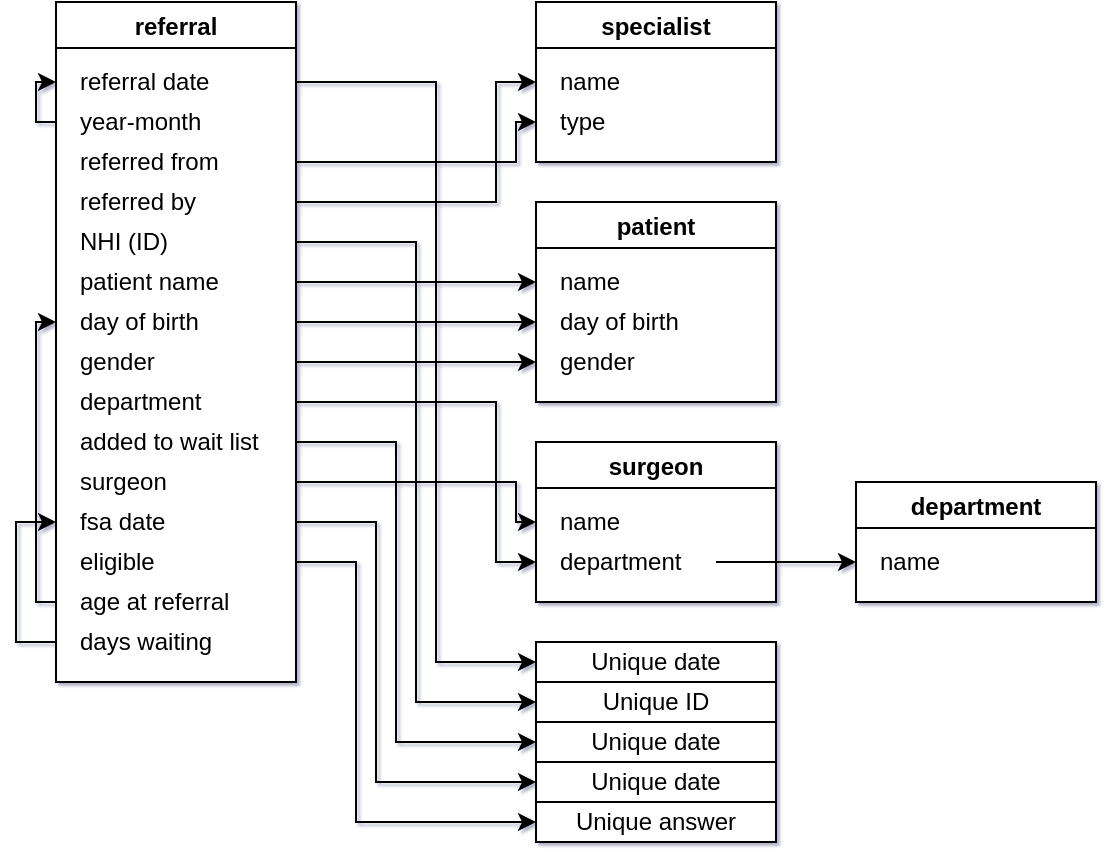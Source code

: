 <mxfile version="17.2.5" type="github"><diagram id="R2lEEEUBdFMjLlhIrx00" name="Page-1"><mxGraphModel dx="981" dy="519" grid="1" gridSize="10" guides="1" tooltips="1" connect="1" arrows="1" fold="1" page="1" pageScale="1" pageWidth="850" pageHeight="1100" background="none" math="0" shadow="1" extFonts="Permanent Marker^https://fonts.googleapis.com/css?family=Permanent+Marker"><root><mxCell id="0"/><mxCell id="1" parent="0"/><mxCell id="mphKlIT6Odn-34TM96RO-16" value="referral" style="swimlane;gradientColor=none;strokeColor=default;fillColor=default;swimlaneFillColor=default;" vertex="1" parent="1"><mxGeometry x="40" y="40" width="120" height="340" as="geometry"/></mxCell><mxCell id="mphKlIT6Odn-34TM96RO-17" value="referral date" style="text;html=1;align=left;verticalAlign=middle;resizable=0;points=[];autosize=1;strokeColor=none;fillColor=none;" vertex="1" parent="mphKlIT6Odn-34TM96RO-16"><mxGeometry x="10" y="30" width="80" height="20" as="geometry"/></mxCell><mxCell id="mphKlIT6Odn-34TM96RO-18" value="&lt;div align=&quot;left&quot;&gt;referred by&lt;/div&gt;" style="text;html=1;align=left;verticalAlign=middle;resizable=0;points=[];autosize=1;strokeColor=none;fillColor=none;" vertex="1" parent="mphKlIT6Odn-34TM96RO-16"><mxGeometry x="10" y="90" width="70" height="20" as="geometry"/></mxCell><mxCell id="mphKlIT6Odn-34TM96RO-19" value="NHI (ID)" style="text;html=1;align=left;verticalAlign=middle;resizable=0;points=[];autosize=1;strokeColor=none;fillColor=none;" vertex="1" parent="mphKlIT6Odn-34TM96RO-16"><mxGeometry x="10" y="110" width="60" height="20" as="geometry"/></mxCell><mxCell id="mphKlIT6Odn-34TM96RO-21" value="year-month" style="text;html=1;align=left;verticalAlign=middle;resizable=0;points=[];autosize=1;strokeColor=none;fillColor=none;" vertex="1" parent="mphKlIT6Odn-34TM96RO-16"><mxGeometry x="10" y="50" width="80" height="20" as="geometry"/></mxCell><mxCell id="mphKlIT6Odn-34TM96RO-22" value="&lt;div align=&quot;left&quot;&gt;referred from&lt;br&gt;&lt;/div&gt;" style="text;html=1;align=left;verticalAlign=middle;resizable=0;points=[];autosize=1;strokeColor=none;fillColor=none;" vertex="1" parent="mphKlIT6Odn-34TM96RO-16"><mxGeometry x="10" y="70" width="90" height="20" as="geometry"/></mxCell><mxCell id="mphKlIT6Odn-34TM96RO-23" value="&lt;div&gt;patient name&lt;/div&gt;" style="text;html=1;align=left;verticalAlign=middle;resizable=0;points=[];autosize=1;strokeColor=none;fillColor=none;" vertex="1" parent="mphKlIT6Odn-34TM96RO-16"><mxGeometry x="10" y="130" width="90" height="20" as="geometry"/></mxCell><mxCell id="mphKlIT6Odn-34TM96RO-24" value="day of birth" style="text;html=1;align=left;verticalAlign=middle;resizable=0;points=[];autosize=1;strokeColor=none;fillColor=none;" vertex="1" parent="mphKlIT6Odn-34TM96RO-16"><mxGeometry x="10" y="150" width="70" height="20" as="geometry"/></mxCell><mxCell id="mphKlIT6Odn-34TM96RO-25" value="gender" style="text;html=1;align=left;verticalAlign=middle;resizable=0;points=[];autosize=1;strokeColor=none;fillColor=none;" vertex="1" parent="mphKlIT6Odn-34TM96RO-16"><mxGeometry x="10" y="170" width="50" height="20" as="geometry"/></mxCell><mxCell id="mphKlIT6Odn-34TM96RO-26" value="department" style="text;html=1;align=left;verticalAlign=middle;resizable=0;points=[];autosize=1;strokeColor=none;fillColor=none;" vertex="1" parent="mphKlIT6Odn-34TM96RO-16"><mxGeometry x="10" y="190" width="80" height="20" as="geometry"/></mxCell><mxCell id="mphKlIT6Odn-34TM96RO-27" value="added to wait list" style="text;html=1;align=left;verticalAlign=middle;resizable=0;points=[];autosize=1;strokeColor=none;fillColor=none;" vertex="1" parent="mphKlIT6Odn-34TM96RO-16"><mxGeometry x="10" y="210" width="110" height="20" as="geometry"/></mxCell><mxCell id="mphKlIT6Odn-34TM96RO-28" value="surgeon" style="text;html=1;align=left;verticalAlign=middle;resizable=0;points=[];autosize=1;strokeColor=none;fillColor=none;" vertex="1" parent="mphKlIT6Odn-34TM96RO-16"><mxGeometry x="10" y="230" width="60" height="20" as="geometry"/></mxCell><mxCell id="mphKlIT6Odn-34TM96RO-29" value="fsa date" style="text;html=1;align=left;verticalAlign=middle;resizable=0;points=[];autosize=1;strokeColor=none;fillColor=none;" vertex="1" parent="mphKlIT6Odn-34TM96RO-16"><mxGeometry x="10" y="250" width="60" height="20" as="geometry"/></mxCell><mxCell id="mphKlIT6Odn-34TM96RO-30" value="eligible" style="text;html=1;align=left;verticalAlign=middle;resizable=0;points=[];autosize=1;strokeColor=none;fillColor=none;" vertex="1" parent="mphKlIT6Odn-34TM96RO-16"><mxGeometry x="10" y="270" width="60" height="20" as="geometry"/></mxCell><mxCell id="mphKlIT6Odn-34TM96RO-97" value="age at referral" style="text;html=1;align=left;verticalAlign=middle;resizable=0;points=[];autosize=1;strokeColor=none;fillColor=none;" vertex="1" parent="mphKlIT6Odn-34TM96RO-16"><mxGeometry x="10" y="290" width="90" height="20" as="geometry"/></mxCell><mxCell id="mphKlIT6Odn-34TM96RO-99" value="days waiting" style="text;html=1;align=left;verticalAlign=middle;resizable=0;points=[];autosize=1;strokeColor=none;fillColor=none;" vertex="1" parent="mphKlIT6Odn-34TM96RO-16"><mxGeometry x="10" y="310" width="80" height="20" as="geometry"/></mxCell><mxCell id="mphKlIT6Odn-34TM96RO-31" value="specialist" style="swimlane;swimlaneFillColor=default;" vertex="1" parent="1"><mxGeometry x="280" y="40" width="120" height="80" as="geometry"/></mxCell><mxCell id="mphKlIT6Odn-34TM96RO-32" value="name" style="text;html=1;align=left;verticalAlign=middle;resizable=0;points=[];autosize=1;strokeColor=none;fillColor=none;" vertex="1" parent="mphKlIT6Odn-34TM96RO-31"><mxGeometry x="10" y="30" width="50" height="20" as="geometry"/></mxCell><mxCell id="mphKlIT6Odn-34TM96RO-35" value="type" style="text;html=1;align=left;verticalAlign=middle;resizable=0;points=[];autosize=1;strokeColor=none;fillColor=none;" vertex="1" parent="mphKlIT6Odn-34TM96RO-31"><mxGeometry x="10" y="50" width="40" height="20" as="geometry"/></mxCell><mxCell id="mphKlIT6Odn-34TM96RO-59" value="surgeon" style="swimlane;swimlaneFillColor=default;" vertex="1" parent="1"><mxGeometry x="280" y="260" width="120" height="80" as="geometry"/></mxCell><mxCell id="mphKlIT6Odn-34TM96RO-60" value="name" style="text;html=1;align=left;verticalAlign=middle;resizable=0;points=[];autosize=1;strokeColor=none;fillColor=none;" vertex="1" parent="mphKlIT6Odn-34TM96RO-59"><mxGeometry x="10" y="30" width="50" height="20" as="geometry"/></mxCell><mxCell id="mphKlIT6Odn-34TM96RO-61" value="department" style="text;html=1;align=left;verticalAlign=middle;resizable=0;points=[];autosize=1;strokeColor=none;fillColor=none;" vertex="1" parent="mphKlIT6Odn-34TM96RO-59"><mxGeometry x="10" y="50" width="80" height="20" as="geometry"/></mxCell><mxCell id="mphKlIT6Odn-34TM96RO-65" value="patient" style="swimlane;swimlaneFillColor=default;" vertex="1" parent="1"><mxGeometry x="280" y="140" width="120" height="100" as="geometry"/></mxCell><mxCell id="mphKlIT6Odn-34TM96RO-66" value="name" style="text;html=1;align=left;verticalAlign=middle;resizable=0;points=[];autosize=1;strokeColor=none;fillColor=none;" vertex="1" parent="mphKlIT6Odn-34TM96RO-65"><mxGeometry x="10" y="30" width="50" height="20" as="geometry"/></mxCell><mxCell id="mphKlIT6Odn-34TM96RO-69" value="day of birth" style="text;html=1;align=left;verticalAlign=middle;resizable=0;points=[];autosize=1;strokeColor=none;fillColor=none;" vertex="1" parent="mphKlIT6Odn-34TM96RO-65"><mxGeometry x="10" y="50" width="70" height="20" as="geometry"/></mxCell><mxCell id="mphKlIT6Odn-34TM96RO-70" value="gender" style="text;html=1;align=left;verticalAlign=middle;resizable=0;points=[];autosize=1;strokeColor=none;fillColor=none;" vertex="1" parent="mphKlIT6Odn-34TM96RO-65"><mxGeometry x="10" y="70" width="50" height="20" as="geometry"/></mxCell><mxCell id="mphKlIT6Odn-34TM96RO-81" style="edgeStyle=orthogonalEdgeStyle;rounded=0;orthogonalLoop=1;jettySize=auto;html=1;entryX=0;entryY=0.75;entryDx=0;entryDy=0;" edge="1" parent="1" target="mphKlIT6Odn-34TM96RO-31"><mxGeometry relative="1" as="geometry"><mxPoint x="160" y="120" as="sourcePoint"/><Array as="points"><mxPoint x="270" y="120"/><mxPoint x="270" y="100"/></Array></mxGeometry></mxCell><mxCell id="mphKlIT6Odn-34TM96RO-82" style="edgeStyle=orthogonalEdgeStyle;rounded=0;orthogonalLoop=1;jettySize=auto;html=1;entryX=0;entryY=0.5;entryDx=0;entryDy=0;" edge="1" parent="1" target="mphKlIT6Odn-34TM96RO-31"><mxGeometry relative="1" as="geometry"><mxPoint x="160" y="140" as="sourcePoint"/><Array as="points"><mxPoint x="260" y="140"/><mxPoint x="260" y="80"/></Array></mxGeometry></mxCell><mxCell id="mphKlIT6Odn-34TM96RO-83" style="edgeStyle=orthogonalEdgeStyle;rounded=0;orthogonalLoop=1;jettySize=auto;html=1;" edge="1" parent="1"><mxGeometry relative="1" as="geometry"><mxPoint x="160" y="180" as="sourcePoint"/><mxPoint x="280" y="180" as="targetPoint"/><Array as="points"><mxPoint x="260" y="180"/><mxPoint x="260" y="180"/></Array></mxGeometry></mxCell><mxCell id="mphKlIT6Odn-34TM96RO-84" style="edgeStyle=orthogonalEdgeStyle;rounded=0;orthogonalLoop=1;jettySize=auto;html=1;" edge="1" parent="1"><mxGeometry relative="1" as="geometry"><mxPoint x="280" y="200" as="targetPoint"/><mxPoint x="160" y="200" as="sourcePoint"/><Array as="points"><mxPoint x="260" y="200"/><mxPoint x="260" y="200"/></Array></mxGeometry></mxCell><mxCell id="mphKlIT6Odn-34TM96RO-87" style="edgeStyle=orthogonalEdgeStyle;rounded=0;orthogonalLoop=1;jettySize=auto;html=1;" edge="1" parent="1"><mxGeometry relative="1" as="geometry"><mxPoint x="280" y="220" as="targetPoint"/><mxPoint x="160" y="220" as="sourcePoint"/><Array as="points"><mxPoint x="250" y="220"/><mxPoint x="250" y="220"/></Array></mxGeometry></mxCell><mxCell id="mphKlIT6Odn-34TM96RO-89" style="edgeStyle=orthogonalEdgeStyle;rounded=0;orthogonalLoop=1;jettySize=auto;html=1;entryX=0;entryY=0.75;entryDx=0;entryDy=0;" edge="1" parent="1" target="mphKlIT6Odn-34TM96RO-59"><mxGeometry relative="1" as="geometry"><mxPoint x="160" y="240" as="sourcePoint"/><mxPoint x="280" y="300" as="targetPoint"/><Array as="points"><mxPoint x="260" y="240"/><mxPoint x="260" y="320"/></Array></mxGeometry></mxCell><mxCell id="mphKlIT6Odn-34TM96RO-90" style="edgeStyle=orthogonalEdgeStyle;rounded=0;orthogonalLoop=1;jettySize=auto;html=1;entryX=0;entryY=0.5;entryDx=0;entryDy=0;" edge="1" parent="1" target="mphKlIT6Odn-34TM96RO-59"><mxGeometry relative="1" as="geometry"><mxPoint x="160" y="280" as="sourcePoint"/><Array as="points"><mxPoint x="270" y="280"/><mxPoint x="270" y="300"/></Array></mxGeometry></mxCell><mxCell id="mphKlIT6Odn-34TM96RO-91" value="department" style="swimlane;swimlaneFillColor=default;" vertex="1" parent="1"><mxGeometry x="440" y="280" width="120" height="60" as="geometry"/></mxCell><mxCell id="mphKlIT6Odn-34TM96RO-92" value="name" style="text;html=1;align=left;verticalAlign=middle;resizable=0;points=[];autosize=1;strokeColor=none;fillColor=none;" vertex="1" parent="mphKlIT6Odn-34TM96RO-91"><mxGeometry x="10" y="30" width="50" height="20" as="geometry"/></mxCell><mxCell id="mphKlIT6Odn-34TM96RO-94" style="edgeStyle=orthogonalEdgeStyle;rounded=0;orthogonalLoop=1;jettySize=auto;html=1;" edge="1" parent="1" source="mphKlIT6Odn-34TM96RO-61"><mxGeometry relative="1" as="geometry"><mxPoint x="440" y="320" as="targetPoint"/></mxGeometry></mxCell><mxCell id="mphKlIT6Odn-34TM96RO-95" style="edgeStyle=orthogonalEdgeStyle;rounded=0;orthogonalLoop=1;jettySize=auto;html=1;" edge="1" parent="1"><mxGeometry relative="1" as="geometry"><mxPoint x="40" y="80" as="targetPoint"/><mxPoint x="40" y="100" as="sourcePoint"/><Array as="points"><mxPoint x="30" y="100"/><mxPoint x="30" y="80"/></Array></mxGeometry></mxCell><mxCell id="mphKlIT6Odn-34TM96RO-98" style="edgeStyle=orthogonalEdgeStyle;rounded=0;orthogonalLoop=1;jettySize=auto;html=1;" edge="1" parent="1"><mxGeometry relative="1" as="geometry"><mxPoint x="40" y="200" as="targetPoint"/><mxPoint x="40" y="340" as="sourcePoint"/><Array as="points"><mxPoint x="30" y="340"/><mxPoint x="30" y="200"/></Array></mxGeometry></mxCell><mxCell id="mphKlIT6Odn-34TM96RO-100" style="edgeStyle=orthogonalEdgeStyle;rounded=0;orthogonalLoop=1;jettySize=auto;html=1;" edge="1" parent="1"><mxGeometry relative="1" as="geometry"><mxPoint x="40" y="300" as="targetPoint"/><mxPoint x="40" y="360" as="sourcePoint"/><Array as="points"><mxPoint x="20" y="360"/><mxPoint x="20" y="300"/></Array></mxGeometry></mxCell><mxCell id="mphKlIT6Odn-34TM96RO-107" value="Unique date" style="rounded=0;whiteSpace=wrap;html=1;" vertex="1" parent="1"><mxGeometry x="280" y="360" width="120" height="20" as="geometry"/></mxCell><mxCell id="mphKlIT6Odn-34TM96RO-108" style="edgeStyle=orthogonalEdgeStyle;rounded=0;orthogonalLoop=1;jettySize=auto;html=1;entryX=0;entryY=0.5;entryDx=0;entryDy=0;" edge="1" parent="1" target="mphKlIT6Odn-34TM96RO-107"><mxGeometry relative="1" as="geometry"><mxPoint x="160" y="80" as="sourcePoint"/><Array as="points"><mxPoint x="230" y="80"/><mxPoint x="230" y="370"/></Array></mxGeometry></mxCell><mxCell id="mphKlIT6Odn-34TM96RO-109" value="Unique ID" style="rounded=0;whiteSpace=wrap;html=1;" vertex="1" parent="1"><mxGeometry x="280" y="380" width="120" height="20" as="geometry"/></mxCell><mxCell id="mphKlIT6Odn-34TM96RO-110" style="edgeStyle=orthogonalEdgeStyle;rounded=0;orthogonalLoop=1;jettySize=auto;html=1;entryX=0;entryY=0.5;entryDx=0;entryDy=0;" edge="1" parent="1" target="mphKlIT6Odn-34TM96RO-109"><mxGeometry relative="1" as="geometry"><mxPoint x="160" y="160" as="sourcePoint"/><Array as="points"><mxPoint x="220" y="160"/><mxPoint x="220" y="390"/></Array></mxGeometry></mxCell><mxCell id="mphKlIT6Odn-34TM96RO-111" value="Unique date" style="rounded=0;whiteSpace=wrap;html=1;" vertex="1" parent="1"><mxGeometry x="280" y="400" width="120" height="20" as="geometry"/></mxCell><mxCell id="mphKlIT6Odn-34TM96RO-112" style="edgeStyle=orthogonalEdgeStyle;rounded=0;orthogonalLoop=1;jettySize=auto;html=1;entryX=0;entryY=0.5;entryDx=0;entryDy=0;" edge="1" parent="1" source="mphKlIT6Odn-34TM96RO-27" target="mphKlIT6Odn-34TM96RO-111"><mxGeometry relative="1" as="geometry"><Array as="points"><mxPoint x="210" y="260"/><mxPoint x="210" y="410"/></Array></mxGeometry></mxCell><mxCell id="mphKlIT6Odn-34TM96RO-113" value="Unique date" style="rounded=0;whiteSpace=wrap;html=1;" vertex="1" parent="1"><mxGeometry x="280" y="420" width="120" height="20" as="geometry"/></mxCell><mxCell id="mphKlIT6Odn-34TM96RO-114" style="edgeStyle=orthogonalEdgeStyle;rounded=0;orthogonalLoop=1;jettySize=auto;html=1;entryX=0;entryY=0.5;entryDx=0;entryDy=0;" edge="1" parent="1" target="mphKlIT6Odn-34TM96RO-113"><mxGeometry relative="1" as="geometry"><mxPoint x="160" y="300" as="sourcePoint"/><Array as="points"><mxPoint x="200" y="300"/><mxPoint x="200" y="430"/></Array></mxGeometry></mxCell><mxCell id="mphKlIT6Odn-34TM96RO-115" value="Unique answer" style="rounded=0;whiteSpace=wrap;html=1;" vertex="1" parent="1"><mxGeometry x="280" y="440" width="120" height="20" as="geometry"/></mxCell><mxCell id="mphKlIT6Odn-34TM96RO-116" style="edgeStyle=orthogonalEdgeStyle;rounded=0;orthogonalLoop=1;jettySize=auto;html=1;entryX=0;entryY=0.5;entryDx=0;entryDy=0;" edge="1" parent="1" target="mphKlIT6Odn-34TM96RO-115"><mxGeometry relative="1" as="geometry"><mxPoint x="160" y="320" as="sourcePoint"/><Array as="points"><mxPoint x="190" y="320"/><mxPoint x="190" y="450"/></Array></mxGeometry></mxCell></root></mxGraphModel></diagram></mxfile>